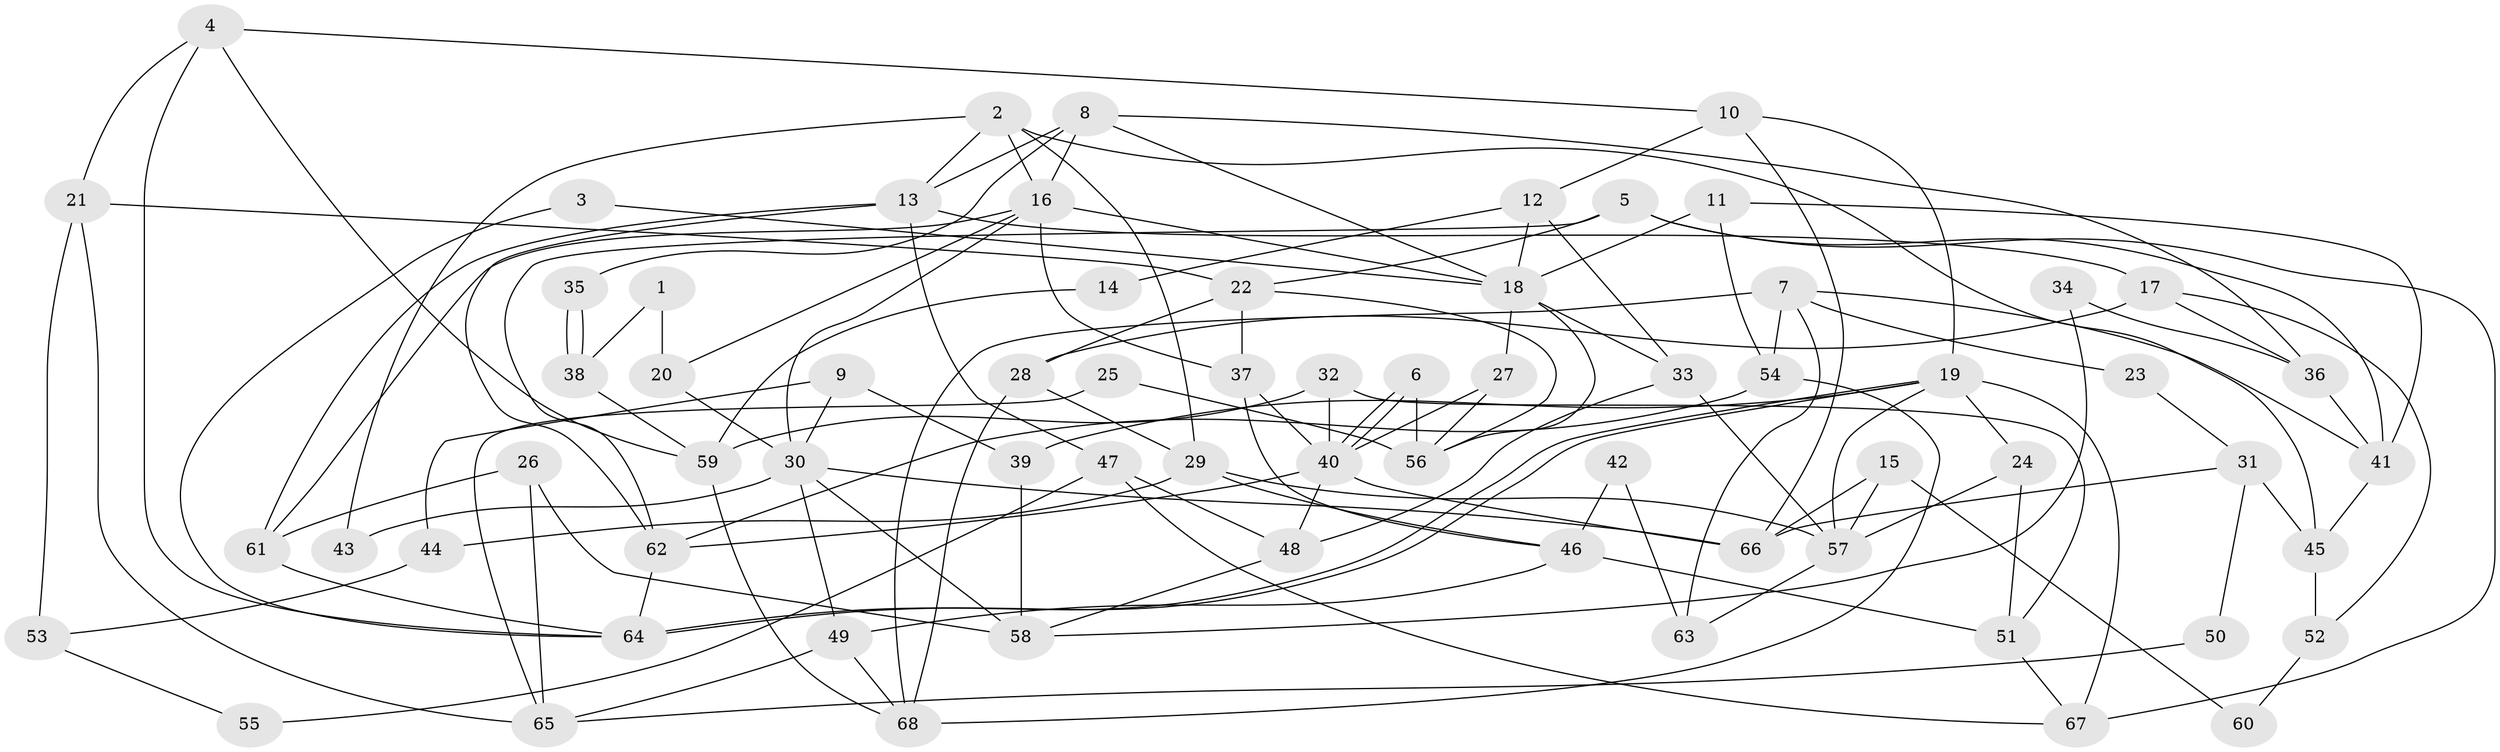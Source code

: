 // Generated by graph-tools (version 1.1) at 2025/11/02/27/25 16:11:23]
// undirected, 68 vertices, 136 edges
graph export_dot {
graph [start="1"]
  node [color=gray90,style=filled];
  1;
  2;
  3;
  4;
  5;
  6;
  7;
  8;
  9;
  10;
  11;
  12;
  13;
  14;
  15;
  16;
  17;
  18;
  19;
  20;
  21;
  22;
  23;
  24;
  25;
  26;
  27;
  28;
  29;
  30;
  31;
  32;
  33;
  34;
  35;
  36;
  37;
  38;
  39;
  40;
  41;
  42;
  43;
  44;
  45;
  46;
  47;
  48;
  49;
  50;
  51;
  52;
  53;
  54;
  55;
  56;
  57;
  58;
  59;
  60;
  61;
  62;
  63;
  64;
  65;
  66;
  67;
  68;
  1 -- 38;
  1 -- 20;
  2 -- 29;
  2 -- 16;
  2 -- 13;
  2 -- 43;
  2 -- 45;
  3 -- 64;
  3 -- 18;
  4 -- 59;
  4 -- 10;
  4 -- 21;
  4 -- 64;
  5 -- 62;
  5 -- 41;
  5 -- 22;
  5 -- 67;
  6 -- 40;
  6 -- 40;
  6 -- 56;
  7 -- 54;
  7 -- 41;
  7 -- 23;
  7 -- 63;
  7 -- 68;
  8 -- 16;
  8 -- 13;
  8 -- 18;
  8 -- 35;
  8 -- 36;
  9 -- 39;
  9 -- 30;
  9 -- 44;
  10 -- 19;
  10 -- 12;
  10 -- 66;
  11 -- 18;
  11 -- 54;
  11 -- 41;
  12 -- 18;
  12 -- 33;
  12 -- 14;
  13 -- 62;
  13 -- 17;
  13 -- 47;
  13 -- 61;
  14 -- 59;
  15 -- 57;
  15 -- 66;
  15 -- 60;
  16 -- 37;
  16 -- 61;
  16 -- 18;
  16 -- 20;
  16 -- 30;
  17 -- 28;
  17 -- 36;
  17 -- 52;
  18 -- 27;
  18 -- 33;
  18 -- 56;
  19 -- 24;
  19 -- 64;
  19 -- 64;
  19 -- 39;
  19 -- 57;
  19 -- 67;
  20 -- 30;
  21 -- 22;
  21 -- 53;
  21 -- 65;
  22 -- 56;
  22 -- 28;
  22 -- 37;
  23 -- 31;
  24 -- 57;
  24 -- 51;
  25 -- 56;
  25 -- 65;
  26 -- 58;
  26 -- 61;
  26 -- 65;
  27 -- 40;
  27 -- 56;
  28 -- 68;
  28 -- 29;
  29 -- 46;
  29 -- 44;
  29 -- 57;
  30 -- 66;
  30 -- 43;
  30 -- 49;
  30 -- 58;
  31 -- 45;
  31 -- 66;
  31 -- 50;
  32 -- 40;
  32 -- 51;
  32 -- 59;
  33 -- 57;
  33 -- 48;
  34 -- 58;
  34 -- 36;
  35 -- 38;
  35 -- 38;
  36 -- 41;
  37 -- 40;
  37 -- 46;
  38 -- 59;
  39 -- 58;
  40 -- 48;
  40 -- 62;
  40 -- 66;
  41 -- 45;
  42 -- 46;
  42 -- 63;
  44 -- 53;
  45 -- 52;
  46 -- 49;
  46 -- 51;
  47 -- 67;
  47 -- 48;
  47 -- 55;
  48 -- 58;
  49 -- 65;
  49 -- 68;
  50 -- 65;
  51 -- 67;
  52 -- 60;
  53 -- 55;
  54 -- 68;
  54 -- 62;
  57 -- 63;
  59 -- 68;
  61 -- 64;
  62 -- 64;
}

